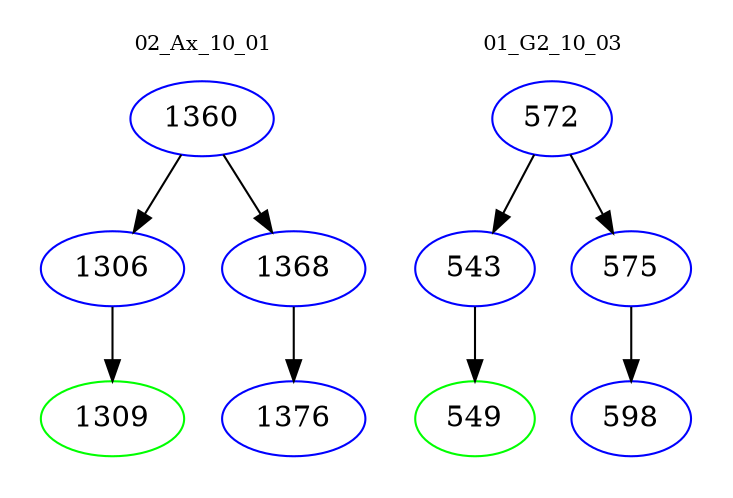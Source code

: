 digraph{
subgraph cluster_0 {
color = white
label = "02_Ax_10_01";
fontsize=10;
T0_1360 [label="1360", color="blue"]
T0_1360 -> T0_1306 [color="black"]
T0_1306 [label="1306", color="blue"]
T0_1306 -> T0_1309 [color="black"]
T0_1309 [label="1309", color="green"]
T0_1360 -> T0_1368 [color="black"]
T0_1368 [label="1368", color="blue"]
T0_1368 -> T0_1376 [color="black"]
T0_1376 [label="1376", color="blue"]
}
subgraph cluster_1 {
color = white
label = "01_G2_10_03";
fontsize=10;
T1_572 [label="572", color="blue"]
T1_572 -> T1_543 [color="black"]
T1_543 [label="543", color="blue"]
T1_543 -> T1_549 [color="black"]
T1_549 [label="549", color="green"]
T1_572 -> T1_575 [color="black"]
T1_575 [label="575", color="blue"]
T1_575 -> T1_598 [color="black"]
T1_598 [label="598", color="blue"]
}
}
